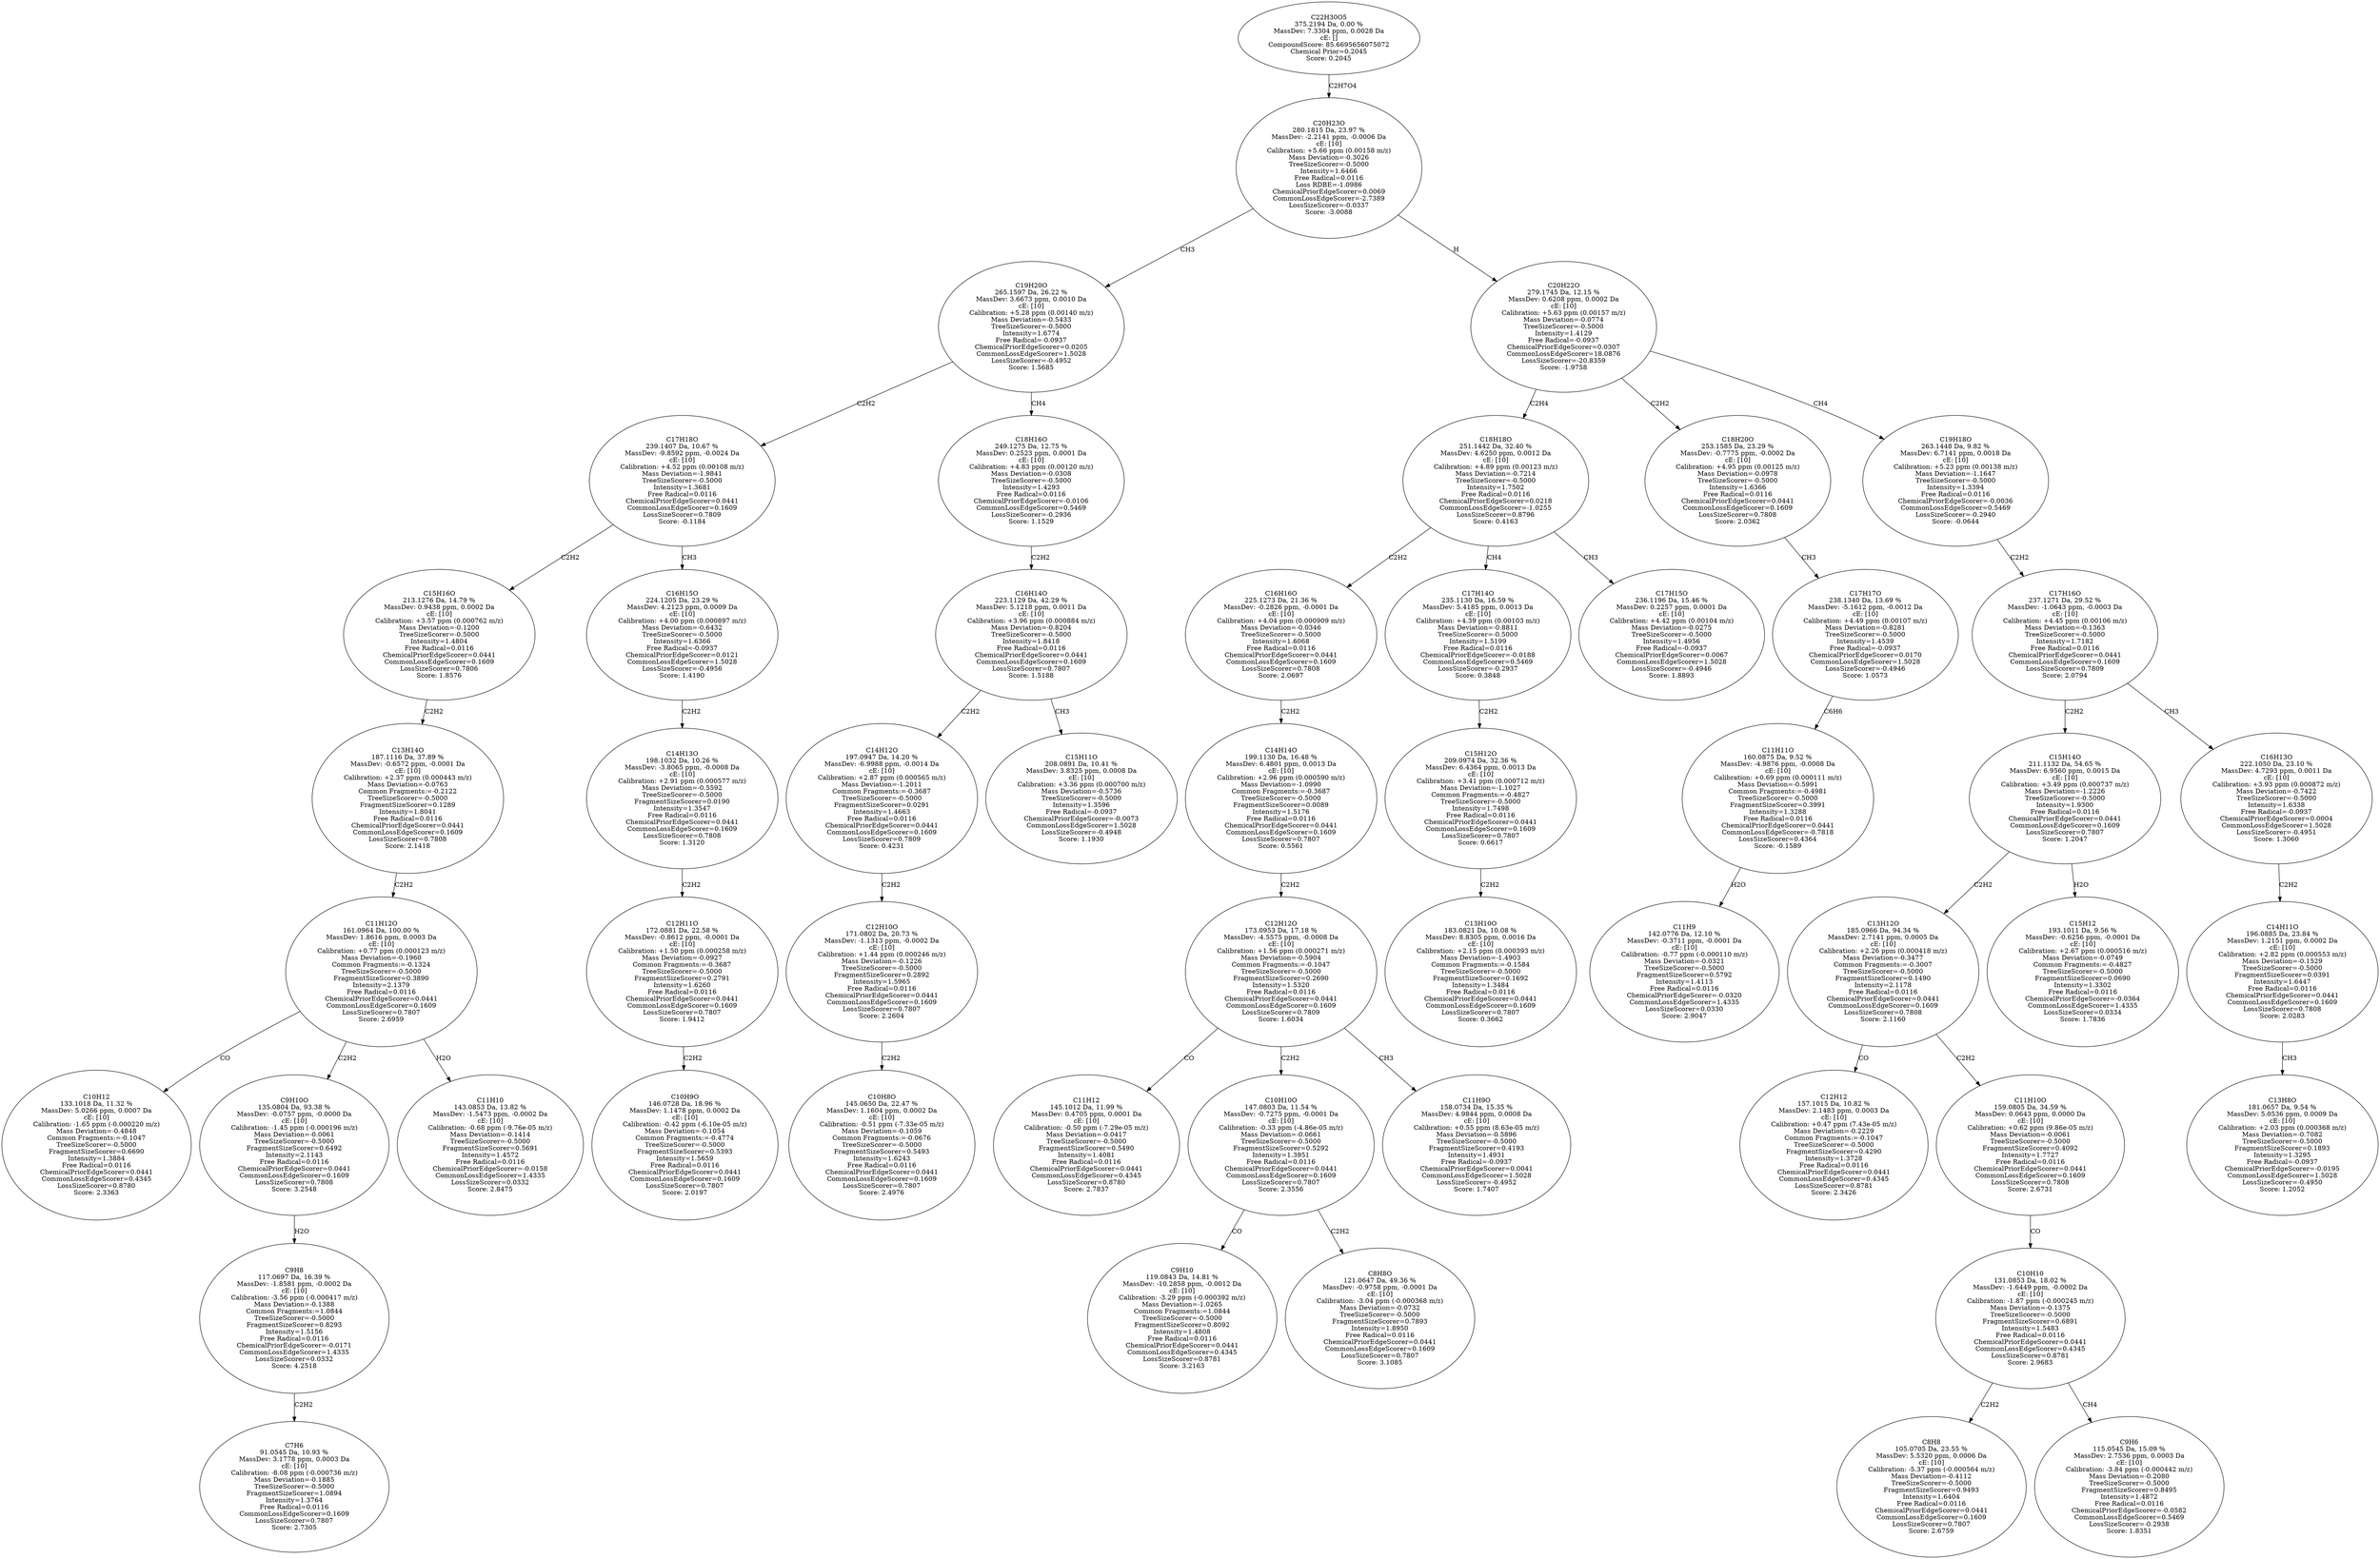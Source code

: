strict digraph {
v1 [label="C10H12\n133.1018 Da, 11.32 %\nMassDev: 5.0266 ppm, 0.0007 Da\ncE: [10]\nCalibration: -1.65 ppm (-0.000220 m/z)\nMass Deviation=-0.4848\nCommon Fragments:=-0.1047\nTreeSizeScorer=-0.5000\nFragmentSizeScorer=0.6690\nIntensity=1.3884\nFree Radical=0.0116\nChemicalPriorEdgeScorer=0.0441\nCommonLossEdgeScorer=0.4345\nLossSizeScorer=0.8780\nScore: 2.3363"];
v2 [label="C7H6\n91.0545 Da, 10.93 %\nMassDev: 3.1778 ppm, 0.0003 Da\ncE: [10]\nCalibration: -8.08 ppm (-0.000736 m/z)\nMass Deviation=-0.1885\nTreeSizeScorer=-0.5000\nFragmentSizeScorer=1.0894\nIntensity=1.3764\nFree Radical=0.0116\nCommonLossEdgeScorer=0.1609\nLossSizeScorer=0.7807\nScore: 2.7305"];
v3 [label="C9H8\n117.0697 Da, 16.39 %\nMassDev: -1.8581 ppm, -0.0002 Da\ncE: [10]\nCalibration: -3.56 ppm (-0.000417 m/z)\nMass Deviation=-0.1388\nCommon Fragments:=1.0844\nTreeSizeScorer=-0.5000\nFragmentSizeScorer=0.8293\nIntensity=1.5156\nFree Radical=0.0116\nChemicalPriorEdgeScorer=-0.0171\nCommonLossEdgeScorer=1.4335\nLossSizeScorer=0.0332\nScore: 4.2518"];
v4 [label="C9H10O\n135.0804 Da, 93.38 %\nMassDev: -0.0757 ppm, -0.0000 Da\ncE: [10]\nCalibration: -1.45 ppm (-0.000196 m/z)\nMass Deviation=-0.0061\nTreeSizeScorer=-0.5000\nFragmentSizeScorer=0.6492\nIntensity=2.1143\nFree Radical=0.0116\nChemicalPriorEdgeScorer=0.0441\nCommonLossEdgeScorer=0.1609\nLossSizeScorer=0.7808\nScore: 3.2548"];
v5 [label="C11H10\n143.0853 Da, 13.82 %\nMassDev: -1.5473 ppm, -0.0002 Da\ncE: [10]\nCalibration: -0.68 ppm (-9.76e-05 m/z)\nMass Deviation=-0.1414\nTreeSizeScorer=-0.5000\nFragmentSizeScorer=0.5691\nIntensity=1.4572\nFree Radical=0.0116\nChemicalPriorEdgeScorer=-0.0158\nCommonLossEdgeScorer=1.4335\nLossSizeScorer=0.0332\nScore: 2.8475"];
v6 [label="C11H12O\n161.0964 Da, 100.00 %\nMassDev: 1.8616 ppm, 0.0003 Da\ncE: [10]\nCalibration: +0.77 ppm (0.000123 m/z)\nMass Deviation=-0.1960\nCommon Fragments:=-0.1324\nTreeSizeScorer=-0.5000\nFragmentSizeScorer=0.3890\nIntensity=2.1379\nFree Radical=0.0116\nChemicalPriorEdgeScorer=0.0441\nCommonLossEdgeScorer=0.1609\nLossSizeScorer=0.7807\nScore: 2.6959"];
v7 [label="C13H14O\n187.1116 Da, 37.89 %\nMassDev: -0.6572 ppm, -0.0001 Da\ncE: [10]\nCalibration: +2.37 ppm (0.000443 m/z)\nMass Deviation=-0.0763\nCommon Fragments:=-0.2122\nTreeSizeScorer=-0.5000\nFragmentSizeScorer=0.1289\nIntensity=1.8041\nFree Radical=0.0116\nChemicalPriorEdgeScorer=0.0441\nCommonLossEdgeScorer=0.1609\nLossSizeScorer=0.7808\nScore: 2.1418"];
v8 [label="C15H16O\n213.1276 Da, 14.79 %\nMassDev: 0.9438 ppm, 0.0002 Da\ncE: [10]\nCalibration: +3.57 ppm (0.000762 m/z)\nMass Deviation=-0.1200\nTreeSizeScorer=-0.5000\nIntensity=1.4804\nFree Radical=0.0116\nChemicalPriorEdgeScorer=0.0441\nCommonLossEdgeScorer=0.1609\nLossSizeScorer=0.7806\nScore: 1.8576"];
v9 [label="C10H9O\n146.0728 Da, 18.96 %\nMassDev: 1.1478 ppm, 0.0002 Da\ncE: [10]\nCalibration: -0.42 ppm (-6.10e-05 m/z)\nMass Deviation=-0.1054\nCommon Fragments:=-0.4774\nTreeSizeScorer=-0.5000\nFragmentSizeScorer=0.5393\nIntensity=1.5659\nFree Radical=0.0116\nChemicalPriorEdgeScorer=0.0441\nCommonLossEdgeScorer=0.1609\nLossSizeScorer=0.7807\nScore: 2.0197"];
v10 [label="C12H11O\n172.0881 Da, 22.58 %\nMassDev: -0.8612 ppm, -0.0001 Da\ncE: [10]\nCalibration: +1.50 ppm (0.000258 m/z)\nMass Deviation=-0.0927\nCommon Fragments:=-0.3687\nTreeSizeScorer=-0.5000\nFragmentSizeScorer=0.2791\nIntensity=1.6260\nFree Radical=0.0116\nChemicalPriorEdgeScorer=0.0441\nCommonLossEdgeScorer=0.1609\nLossSizeScorer=0.7807\nScore: 1.9412"];
v11 [label="C14H13O\n198.1032 Da, 10.26 %\nMassDev: -3.8065 ppm, -0.0008 Da\ncE: [10]\nCalibration: +2.91 ppm (0.000577 m/z)\nMass Deviation=-0.5592\nTreeSizeScorer=-0.5000\nFragmentSizeScorer=0.0190\nIntensity=1.3547\nFree Radical=0.0116\nChemicalPriorEdgeScorer=0.0441\nCommonLossEdgeScorer=0.1609\nLossSizeScorer=0.7808\nScore: 1.3120"];
v12 [label="C16H15O\n224.1205 Da, 23.29 %\nMassDev: 4.2123 ppm, 0.0009 Da\ncE: [10]\nCalibration: +4.00 ppm (0.000897 m/z)\nMass Deviation=-0.6432\nTreeSizeScorer=-0.5000\nIntensity=1.6366\nFree Radical=-0.0937\nChemicalPriorEdgeScorer=0.0121\nCommonLossEdgeScorer=1.5028\nLossSizeScorer=-0.4956\nScore: 1.4190"];
v13 [label="C17H18O\n239.1407 Da, 10.67 %\nMassDev: -9.8592 ppm, -0.0024 Da\ncE: [10]\nCalibration: +4.52 ppm (0.00108 m/z)\nMass Deviation=-1.9841\nTreeSizeScorer=-0.5000\nIntensity=1.3681\nFree Radical=0.0116\nChemicalPriorEdgeScorer=0.0441\nCommonLossEdgeScorer=0.1609\nLossSizeScorer=0.7809\nScore: -0.1184"];
v14 [label="C10H8O\n145.0650 Da, 22.47 %\nMassDev: 1.1604 ppm, 0.0002 Da\ncE: [10]\nCalibration: -0.51 ppm (-7.33e-05 m/z)\nMass Deviation=-0.1059\nCommon Fragments:=-0.0676\nTreeSizeScorer=-0.5000\nFragmentSizeScorer=0.5493\nIntensity=1.6243\nFree Radical=0.0116\nChemicalPriorEdgeScorer=0.0441\nCommonLossEdgeScorer=0.1609\nLossSizeScorer=0.7807\nScore: 2.4976"];
v15 [label="C12H10O\n171.0802 Da, 20.73 %\nMassDev: -1.1313 ppm, -0.0002 Da\ncE: [10]\nCalibration: +1.44 ppm (0.000246 m/z)\nMass Deviation=-0.1226\nTreeSizeScorer=-0.5000\nFragmentSizeScorer=0.2892\nIntensity=1.5965\nFree Radical=0.0116\nChemicalPriorEdgeScorer=0.0441\nCommonLossEdgeScorer=0.1609\nLossSizeScorer=0.7807\nScore: 2.2604"];
v16 [label="C14H12O\n197.0947 Da, 14.20 %\nMassDev: -6.9988 ppm, -0.0014 Da\ncE: [10]\nCalibration: +2.87 ppm (0.000565 m/z)\nMass Deviation=-1.2011\nCommon Fragments:=-0.3687\nTreeSizeScorer=-0.5000\nFragmentSizeScorer=0.0291\nIntensity=1.4663\nFree Radical=0.0116\nChemicalPriorEdgeScorer=0.0441\nCommonLossEdgeScorer=0.1609\nLossSizeScorer=0.7809\nScore: 0.4231"];
v17 [label="C15H11O\n208.0891 Da, 10.41 %\nMassDev: 3.8325 ppm, 0.0008 Da\ncE: [10]\nCalibration: +3.36 ppm (0.000700 m/z)\nMass Deviation=-0.5736\nTreeSizeScorer=-0.5000\nIntensity=1.3596\nFree Radical=-0.0937\nChemicalPriorEdgeScorer=-0.0073\nCommonLossEdgeScorer=1.5028\nLossSizeScorer=-0.4948\nScore: 1.1930"];
v18 [label="C16H14O\n223.1129 Da, 42.29 %\nMassDev: 5.1218 ppm, 0.0011 Da\ncE: [10]\nCalibration: +3.96 ppm (0.000884 m/z)\nMass Deviation=-0.8204\nTreeSizeScorer=-0.5000\nIntensity=1.8418\nFree Radical=0.0116\nChemicalPriorEdgeScorer=0.0441\nCommonLossEdgeScorer=0.1609\nLossSizeScorer=0.7807\nScore: 1.5188"];
v19 [label="C18H16O\n249.1275 Da, 12.75 %\nMassDev: 0.2523 ppm, 0.0001 Da\ncE: [10]\nCalibration: +4.83 ppm (0.00120 m/z)\nMass Deviation=-0.0308\nTreeSizeScorer=-0.5000\nIntensity=1.4293\nFree Radical=0.0116\nChemicalPriorEdgeScorer=-0.0106\nCommonLossEdgeScorer=0.5469\nLossSizeScorer=-0.2936\nScore: 1.1529"];
v20 [label="C19H20O\n265.1597 Da, 26.22 %\nMassDev: 3.6673 ppm, 0.0010 Da\ncE: [10]\nCalibration: +5.28 ppm (0.00140 m/z)\nMass Deviation=-0.5433\nTreeSizeScorer=-0.5000\nIntensity=1.6774\nFree Radical=-0.0937\nChemicalPriorEdgeScorer=0.0205\nCommonLossEdgeScorer=1.5028\nLossSizeScorer=-0.4952\nScore: 1.5685"];
v21 [label="C11H12\n145.1012 Da, 11.99 %\nMassDev: 0.4705 ppm, 0.0001 Da\ncE: [10]\nCalibration: -0.50 ppm (-7.29e-05 m/z)\nMass Deviation=-0.0417\nTreeSizeScorer=-0.5000\nFragmentSizeScorer=0.5490\nIntensity=1.4081\nFree Radical=0.0116\nChemicalPriorEdgeScorer=0.0441\nCommonLossEdgeScorer=0.4345\nLossSizeScorer=0.8780\nScore: 2.7837"];
v22 [label="C9H10\n119.0843 Da, 14.81 %\nMassDev: -10.2858 ppm, -0.0012 Da\ncE: [10]\nCalibration: -3.29 ppm (-0.000392 m/z)\nMass Deviation=-1.0265\nCommon Fragments:=1.0844\nTreeSizeScorer=-0.5000\nFragmentSizeScorer=0.8092\nIntensity=1.4808\nFree Radical=0.0116\nChemicalPriorEdgeScorer=0.0441\nCommonLossEdgeScorer=0.4345\nLossSizeScorer=0.8781\nScore: 3.2163"];
v23 [label="C8H8O\n121.0647 Da, 49.36 %\nMassDev: -0.9758 ppm, -0.0001 Da\ncE: [10]\nCalibration: -3.04 ppm (-0.000368 m/z)\nMass Deviation=-0.0732\nTreeSizeScorer=-0.5000\nFragmentSizeScorer=0.7893\nIntensity=1.8950\nFree Radical=0.0116\nChemicalPriorEdgeScorer=0.0441\nCommonLossEdgeScorer=0.1609\nLossSizeScorer=0.7807\nScore: 3.1085"];
v24 [label="C10H10O\n147.0803 Da, 11.54 %\nMassDev: -0.7275 ppm, -0.0001 Da\ncE: [10]\nCalibration: -0.33 ppm (-4.86e-05 m/z)\nMass Deviation=-0.0661\nTreeSizeScorer=-0.5000\nFragmentSizeScorer=0.5292\nIntensity=1.3951\nFree Radical=0.0116\nChemicalPriorEdgeScorer=0.0441\nCommonLossEdgeScorer=0.1609\nLossSizeScorer=0.7807\nScore: 2.3556"];
v25 [label="C11H9O\n158.0734 Da, 15.35 %\nMassDev: 4.9844 ppm, 0.0008 Da\ncE: [10]\nCalibration: +0.55 ppm (8.63e-05 m/z)\nMass Deviation=-0.5896\nTreeSizeScorer=-0.5000\nFragmentSizeScorer=0.4193\nIntensity=1.4931\nFree Radical=-0.0937\nChemicalPriorEdgeScorer=0.0041\nCommonLossEdgeScorer=1.5028\nLossSizeScorer=-0.4952\nScore: 1.7407"];
v26 [label="C12H12O\n173.0953 Da, 17.18 %\nMassDev: -4.5575 ppm, -0.0008 Da\ncE: [10]\nCalibration: +1.56 ppm (0.000271 m/z)\nMass Deviation=-0.5904\nCommon Fragments:=-0.1047\nTreeSizeScorer=-0.5000\nFragmentSizeScorer=0.2690\nIntensity=1.5320\nFree Radical=0.0116\nChemicalPriorEdgeScorer=0.0441\nCommonLossEdgeScorer=0.1609\nLossSizeScorer=0.7809\nScore: 1.6034"];
v27 [label="C14H14O\n199.1130 Da, 16.48 %\nMassDev: 6.4801 ppm, 0.0013 Da\ncE: [10]\nCalibration: +2.96 ppm (0.000590 m/z)\nMass Deviation=-1.0990\nCommon Fragments:=-0.3687\nTreeSizeScorer=-0.5000\nFragmentSizeScorer=0.0089\nIntensity=1.5176\nFree Radical=0.0116\nChemicalPriorEdgeScorer=0.0441\nCommonLossEdgeScorer=0.1609\nLossSizeScorer=0.7807\nScore: 0.5561"];
v28 [label="C16H16O\n225.1273 Da, 21.36 %\nMassDev: -0.2826 ppm, -0.0001 Da\ncE: [10]\nCalibration: +4.04 ppm (0.000909 m/z)\nMass Deviation=-0.0346\nTreeSizeScorer=-0.5000\nIntensity=1.6068\nFree Radical=0.0116\nChemicalPriorEdgeScorer=0.0441\nCommonLossEdgeScorer=0.1609\nLossSizeScorer=0.7808\nScore: 2.0697"];
v29 [label="C13H10O\n183.0821 Da, 10.08 %\nMassDev: 8.8305 ppm, 0.0016 Da\ncE: [10]\nCalibration: +2.15 ppm (0.000393 m/z)\nMass Deviation=-1.4903\nCommon Fragments:=-0.1584\nTreeSizeScorer=-0.5000\nFragmentSizeScorer=0.1692\nIntensity=1.3484\nFree Radical=0.0116\nChemicalPriorEdgeScorer=0.0441\nCommonLossEdgeScorer=0.1609\nLossSizeScorer=0.7807\nScore: 0.3662"];
v30 [label="C15H12O\n209.0974 Da, 32.36 %\nMassDev: 6.4364 ppm, 0.0013 Da\ncE: [10]\nCalibration: +3.41 ppm (0.000712 m/z)\nMass Deviation=-1.1027\nCommon Fragments:=-0.4827\nTreeSizeScorer=-0.5000\nIntensity=1.7498\nFree Radical=0.0116\nChemicalPriorEdgeScorer=0.0441\nCommonLossEdgeScorer=0.1609\nLossSizeScorer=0.7807\nScore: 0.6617"];
v31 [label="C17H14O\n235.1130 Da, 16.59 %\nMassDev: 5.4185 ppm, 0.0013 Da\ncE: [10]\nCalibration: +4.39 ppm (0.00103 m/z)\nMass Deviation=-0.8811\nTreeSizeScorer=-0.5000\nIntensity=1.5199\nFree Radical=0.0116\nChemicalPriorEdgeScorer=-0.0188\nCommonLossEdgeScorer=0.5469\nLossSizeScorer=-0.2937\nScore: 0.3848"];
v32 [label="C17H15O\n236.1196 Da, 15.46 %\nMassDev: 0.2257 ppm, 0.0001 Da\ncE: [10]\nCalibration: +4.42 ppm (0.00104 m/z)\nMass Deviation=-0.0275\nTreeSizeScorer=-0.5000\nIntensity=1.4956\nFree Radical=-0.0937\nChemicalPriorEdgeScorer=0.0067\nCommonLossEdgeScorer=1.5028\nLossSizeScorer=-0.4946\nScore: 1.8893"];
v33 [label="C18H18O\n251.1442 Da, 32.40 %\nMassDev: 4.6250 ppm, 0.0012 Da\ncE: [10]\nCalibration: +4.89 ppm (0.00123 m/z)\nMass Deviation=-0.7214\nTreeSizeScorer=-0.5000\nIntensity=1.7502\nFree Radical=0.0116\nChemicalPriorEdgeScorer=0.0218\nCommonLossEdgeScorer=-1.0255\nLossSizeScorer=0.8796\nScore: 0.4163"];
v34 [label="C11H9\n142.0776 Da, 12.10 %\nMassDev: -0.3711 ppm, -0.0001 Da\ncE: [10]\nCalibration: -0.77 ppm (-0.000110 m/z)\nMass Deviation=-0.0321\nTreeSizeScorer=-0.5000\nFragmentSizeScorer=0.5792\nIntensity=1.4113\nFree Radical=0.0116\nChemicalPriorEdgeScorer=-0.0320\nCommonLossEdgeScorer=1.4335\nLossSizeScorer=0.0330\nScore: 2.9047"];
v35 [label="C11H11O\n160.0875 Da, 9.52 %\nMassDev: -4.9876 ppm, -0.0008 Da\ncE: [10]\nCalibration: +0.69 ppm (0.000111 m/z)\nMass Deviation=-0.5991\nCommon Fragments:=-0.4981\nTreeSizeScorer=-0.5000\nFragmentSizeScorer=0.3991\nIntensity=1.3288\nFree Radical=0.0116\nChemicalPriorEdgeScorer=0.0441\nCommonLossEdgeScorer=-0.7818\nLossSizeScorer=0.4364\nScore: -0.1589"];
v36 [label="C17H17O\n238.1340 Da, 13.69 %\nMassDev: -5.1612 ppm, -0.0012 Da\ncE: [10]\nCalibration: +4.49 ppm (0.00107 m/z)\nMass Deviation=-0.8281\nTreeSizeScorer=-0.5000\nIntensity=1.4539\nFree Radical=-0.0937\nChemicalPriorEdgeScorer=0.0170\nCommonLossEdgeScorer=1.5028\nLossSizeScorer=-0.4946\nScore: 1.0573"];
v37 [label="C18H20O\n253.1585 Da, 23.29 %\nMassDev: -0.7775 ppm, -0.0002 Da\ncE: [10]\nCalibration: +4.95 ppm (0.00125 m/z)\nMass Deviation=-0.0978\nTreeSizeScorer=-0.5000\nIntensity=1.6366\nFree Radical=0.0116\nChemicalPriorEdgeScorer=0.0441\nCommonLossEdgeScorer=0.1609\nLossSizeScorer=0.7808\nScore: 2.0362"];
v38 [label="C12H12\n157.1015 Da, 10.82 %\nMassDev: 2.1483 ppm, 0.0003 Da\ncE: [10]\nCalibration: +0.47 ppm (7.43e-05 m/z)\nMass Deviation=-0.2229\nCommon Fragments:=-0.1047\nTreeSizeScorer=-0.5000\nFragmentSizeScorer=0.4290\nIntensity=1.3728\nFree Radical=0.0116\nChemicalPriorEdgeScorer=0.0441\nCommonLossEdgeScorer=0.4345\nLossSizeScorer=0.8781\nScore: 2.3426"];
v39 [label="C8H8\n105.0705 Da, 23.55 %\nMassDev: 5.5320 ppm, 0.0006 Da\ncE: [10]\nCalibration: -5.37 ppm (-0.000564 m/z)\nMass Deviation=-0.4112\nTreeSizeScorer=-0.5000\nFragmentSizeScorer=0.9493\nIntensity=1.6404\nFree Radical=0.0116\nChemicalPriorEdgeScorer=0.0441\nCommonLossEdgeScorer=0.1609\nLossSizeScorer=0.7807\nScore: 2.6759"];
v40 [label="C9H6\n115.0545 Da, 15.09 %\nMassDev: 2.7536 ppm, 0.0003 Da\ncE: [10]\nCalibration: -3.84 ppm (-0.000442 m/z)\nMass Deviation=-0.2080\nTreeSizeScorer=-0.5000\nFragmentSizeScorer=0.8495\nIntensity=1.4872\nFree Radical=0.0116\nChemicalPriorEdgeScorer=-0.0582\nCommonLossEdgeScorer=0.5469\nLossSizeScorer=-0.2938\nScore: 1.8351"];
v41 [label="C10H10\n131.0853 Da, 18.02 %\nMassDev: -1.6449 ppm, -0.0002 Da\ncE: [10]\nCalibration: -1.87 ppm (-0.000245 m/z)\nMass Deviation=-0.1375\nTreeSizeScorer=-0.5000\nFragmentSizeScorer=0.6891\nIntensity=1.5483\nFree Radical=0.0116\nChemicalPriorEdgeScorer=0.0441\nCommonLossEdgeScorer=0.4345\nLossSizeScorer=0.8781\nScore: 2.9683"];
v42 [label="C11H10O\n159.0805 Da, 34.59 %\nMassDev: 0.0643 ppm, 0.0000 Da\ncE: [10]\nCalibration: +0.62 ppm (9.86e-05 m/z)\nMass Deviation=-0.0061\nTreeSizeScorer=-0.5000\nFragmentSizeScorer=0.4092\nIntensity=1.7727\nFree Radical=0.0116\nChemicalPriorEdgeScorer=0.0441\nCommonLossEdgeScorer=0.1609\nLossSizeScorer=0.7808\nScore: 2.6731"];
v43 [label="C13H12O\n185.0966 Da, 94.34 %\nMassDev: 2.7141 ppm, 0.0005 Da\ncE: [10]\nCalibration: +2.26 ppm (0.000418 m/z)\nMass Deviation=-0.3477\nCommon Fragments:=-0.3007\nTreeSizeScorer=-0.5000\nFragmentSizeScorer=0.1490\nIntensity=2.1178\nFree Radical=0.0116\nChemicalPriorEdgeScorer=0.0441\nCommonLossEdgeScorer=0.1609\nLossSizeScorer=0.7808\nScore: 2.1160"];
v44 [label="C15H12\n193.1011 Da, 9.56 %\nMassDev: -0.6256 ppm, -0.0001 Da\ncE: [10]\nCalibration: +2.67 ppm (0.000516 m/z)\nMass Deviation=-0.0749\nCommon Fragments:=-0.4827\nTreeSizeScorer=-0.5000\nFragmentSizeScorer=0.0690\nIntensity=1.3302\nFree Radical=0.0116\nChemicalPriorEdgeScorer=-0.0364\nCommonLossEdgeScorer=1.4335\nLossSizeScorer=0.0334\nScore: 1.7836"];
v45 [label="C15H14O\n211.1132 Da, 54.65 %\nMassDev: 6.9560 ppm, 0.0015 Da\ncE: [10]\nCalibration: +3.49 ppm (0.000737 m/z)\nMass Deviation=-1.2226\nTreeSizeScorer=-0.5000\nIntensity=1.9300\nFree Radical=0.0116\nChemicalPriorEdgeScorer=0.0441\nCommonLossEdgeScorer=0.1609\nLossSizeScorer=0.7807\nScore: 1.2047"];
v46 [label="C13H8O\n181.0657 Da, 9.54 %\nMassDev: 5.0536 ppm, 0.0009 Da\ncE: [10]\nCalibration: +2.03 ppm (0.000368 m/z)\nMass Deviation=-0.7082\nTreeSizeScorer=-0.5000\nFragmentSizeScorer=0.1893\nIntensity=1.3295\nFree Radical=-0.0937\nChemicalPriorEdgeScorer=-0.0195\nCommonLossEdgeScorer=1.5028\nLossSizeScorer=-0.4950\nScore: 1.2052"];
v47 [label="C14H11O\n196.0885 Da, 23.84 %\nMassDev: 1.2151 ppm, 0.0002 Da\ncE: [10]\nCalibration: +2.82 ppm (0.000553 m/z)\nMass Deviation=-0.1529\nTreeSizeScorer=-0.5000\nFragmentSizeScorer=0.0391\nIntensity=1.6447\nFree Radical=0.0116\nChemicalPriorEdgeScorer=0.0441\nCommonLossEdgeScorer=0.1609\nLossSizeScorer=0.7808\nScore: 2.0283"];
v48 [label="C16H13O\n222.1050 Da, 23.10 %\nMassDev: 4.7293 ppm, 0.0011 Da\ncE: [10]\nCalibration: +3.93 ppm (0.000872 m/z)\nMass Deviation=-0.7422\nTreeSizeScorer=-0.5000\nIntensity=1.6338\nFree Radical=-0.0937\nChemicalPriorEdgeScorer=0.0004\nCommonLossEdgeScorer=1.5028\nLossSizeScorer=-0.4951\nScore: 1.3060"];
v49 [label="C17H16O\n237.1271 Da, 29.52 %\nMassDev: -1.0643 ppm, -0.0003 Da\ncE: [10]\nCalibration: +4.45 ppm (0.00106 m/z)\nMass Deviation=-0.1363\nTreeSizeScorer=-0.5000\nIntensity=1.7182\nFree Radical=0.0116\nChemicalPriorEdgeScorer=0.0441\nCommonLossEdgeScorer=0.1609\nLossSizeScorer=0.7809\nScore: 2.0794"];
v50 [label="C19H18O\n263.1448 Da, 9.82 %\nMassDev: 6.7141 ppm, 0.0018 Da\ncE: [10]\nCalibration: +5.23 ppm (0.00138 m/z)\nMass Deviation=-1.1647\nTreeSizeScorer=-0.5000\nIntensity=1.3394\nFree Radical=0.0116\nChemicalPriorEdgeScorer=-0.0036\nCommonLossEdgeScorer=0.5469\nLossSizeScorer=-0.2940\nScore: -0.0644"];
v51 [label="C20H22O\n279.1745 Da, 12.15 %\nMassDev: 0.6208 ppm, 0.0002 Da\ncE: [10]\nCalibration: +5.63 ppm (0.00157 m/z)\nMass Deviation=-0.0774\nTreeSizeScorer=-0.5000\nIntensity=1.4129\nFree Radical=-0.0937\nChemicalPriorEdgeScorer=0.0307\nCommonLossEdgeScorer=18.0876\nLossSizeScorer=-20.8359\nScore: -1.9758"];
v52 [label="C20H23O\n280.1815 Da, 23.97 %\nMassDev: -2.2141 ppm, -0.0006 Da\ncE: [10]\nCalibration: +5.66 ppm (0.00158 m/z)\nMass Deviation=-0.3026\nTreeSizeScorer=-0.5000\nIntensity=1.6466\nFree Radical=0.0116\nLoss RDBE=-1.0986\nChemicalPriorEdgeScorer=0.0069\nCommonLossEdgeScorer=-2.7389\nLossSizeScorer=-0.0337\nScore: -3.0088"];
v53 [label="C22H30O5\n375.2194 Da, 0.00 %\nMassDev: 7.3304 ppm, 0.0028 Da\ncE: []\nCompoundScore: 85.6695656075072\nChemical Prior=0.2045\nScore: 0.2045"];
v6 -> v1 [label="CO"];
v3 -> v2 [label="C2H2"];
v4 -> v3 [label="H2O"];
v6 -> v4 [label="C2H2"];
v6 -> v5 [label="H2O"];
v7 -> v6 [label="C2H2"];
v8 -> v7 [label="C2H2"];
v13 -> v8 [label="C2H2"];
v10 -> v9 [label="C2H2"];
v11 -> v10 [label="C2H2"];
v12 -> v11 [label="C2H2"];
v13 -> v12 [label="CH3"];
v20 -> v13 [label="C2H2"];
v15 -> v14 [label="C2H2"];
v16 -> v15 [label="C2H2"];
v18 -> v16 [label="C2H2"];
v18 -> v17 [label="CH3"];
v19 -> v18 [label="C2H2"];
v20 -> v19 [label="CH4"];
v52 -> v20 [label="CH3"];
v26 -> v21 [label="CO"];
v24 -> v22 [label="CO"];
v24 -> v23 [label="C2H2"];
v26 -> v24 [label="C2H2"];
v26 -> v25 [label="CH3"];
v27 -> v26 [label="C2H2"];
v28 -> v27 [label="C2H2"];
v33 -> v28 [label="C2H2"];
v30 -> v29 [label="C2H2"];
v31 -> v30 [label="C2H2"];
v33 -> v31 [label="CH4"];
v33 -> v32 [label="CH3"];
v51 -> v33 [label="C2H4"];
v35 -> v34 [label="H2O"];
v36 -> v35 [label="C6H6"];
v37 -> v36 [label="CH3"];
v51 -> v37 [label="C2H2"];
v43 -> v38 [label="CO"];
v41 -> v39 [label="C2H2"];
v41 -> v40 [label="CH4"];
v42 -> v41 [label="CO"];
v43 -> v42 [label="C2H2"];
v45 -> v43 [label="C2H2"];
v45 -> v44 [label="H2O"];
v49 -> v45 [label="C2H2"];
v47 -> v46 [label="CH3"];
v48 -> v47 [label="C2H2"];
v49 -> v48 [label="CH3"];
v50 -> v49 [label="C2H2"];
v51 -> v50 [label="CH4"];
v52 -> v51 [label="H"];
v53 -> v52 [label="C2H7O4"];
}